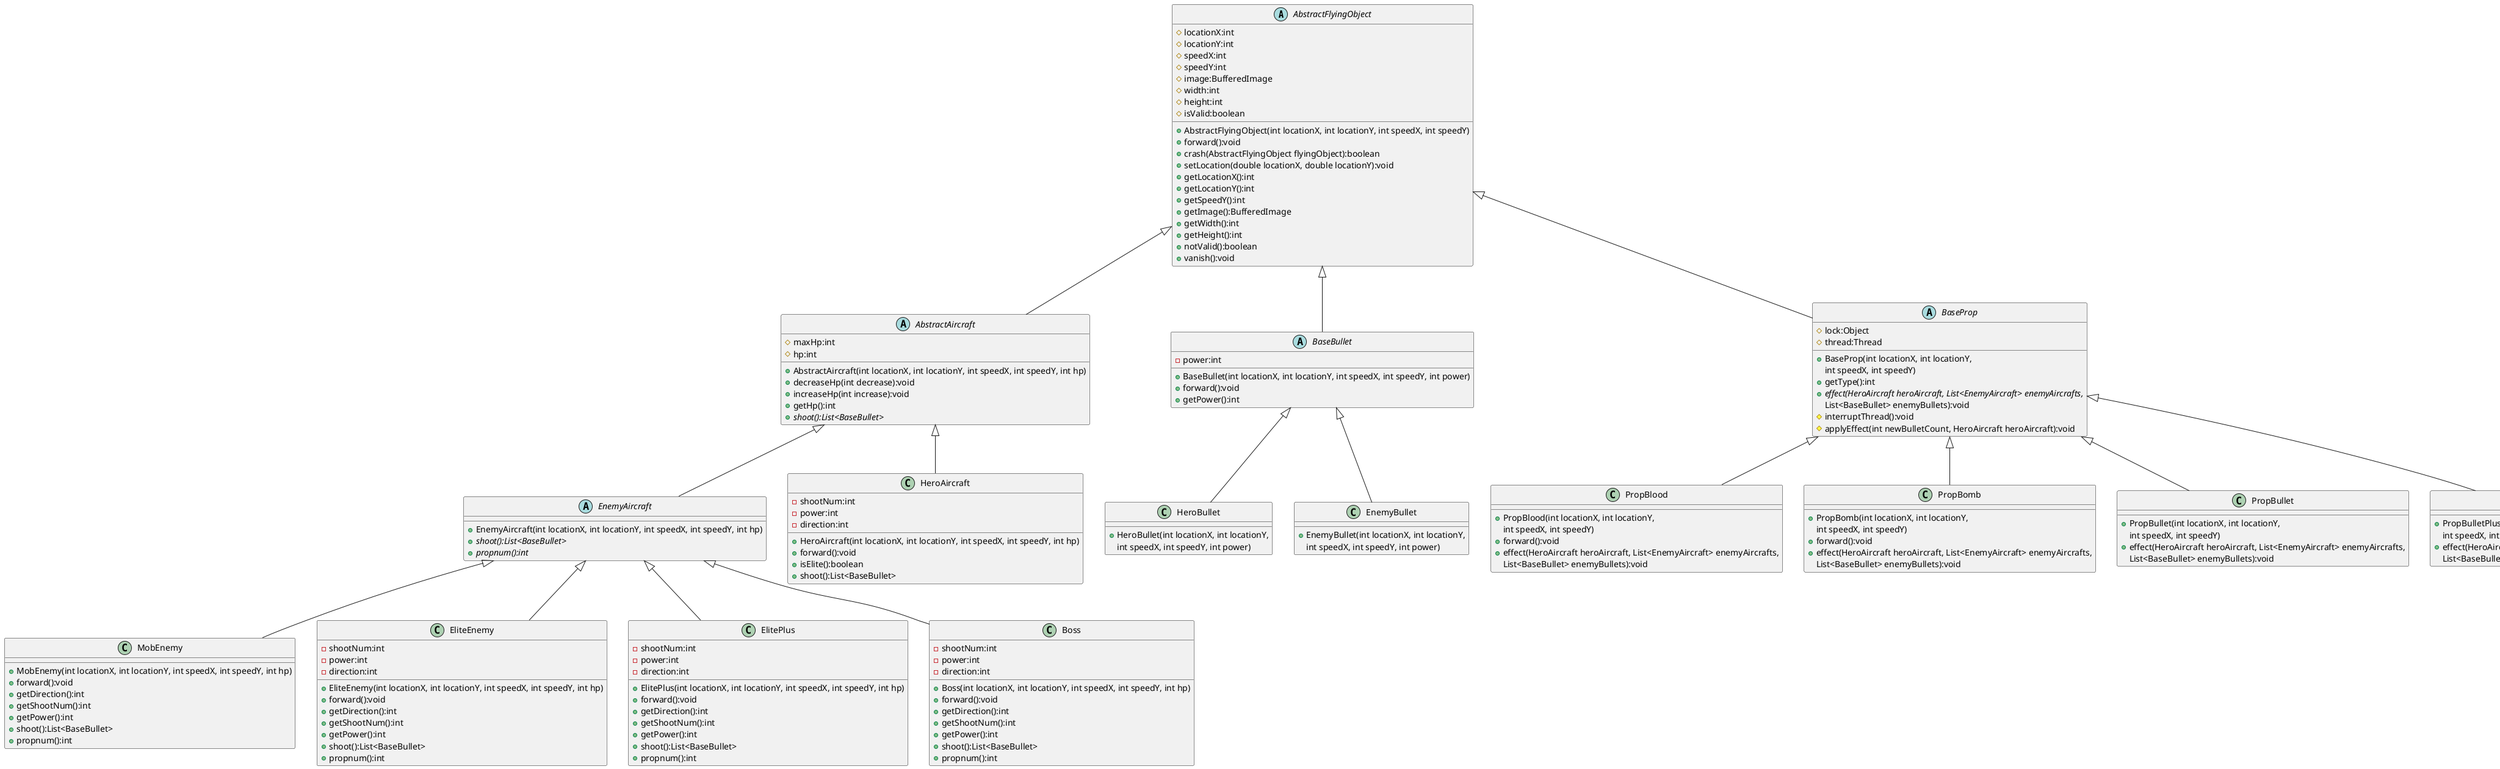 @startuml
'https://plantuml.com/class-diagram

abstract class AbstractFlyingObject
{
    # locationX:int
    # locationY:int
    # speedX:int
    # speedY:int
    # image:BufferedImage
    # width:int
    # height:int
    # isValid:boolean

    + AbstractFlyingObject(int locationX, int locationY, int speedX, int speedY)
    + forward():void
    + crash(AbstractFlyingObject flyingObject):boolean
    + setLocation(double locationX, double locationY):void
    + getLocationX():int
    + getLocationY():int
    + getSpeedY():int
    + getImage():BufferedImage
    + getWidth():int
    + getHeight():int
    + notValid():boolean
    + vanish():void
}
abstract class AbstractAircraft
{
	# maxHp:int
    # hp:int
    + AbstractAircraft(int locationX, int locationY, int speedX, int speedY, int hp)
    + decreaseHp(int decrease):void
    + increaseHp(int increase):void
    + getHp():int
    + {abstract} shoot():List<BaseBullet>
 }
abstract class EnemyAircraft
{
    + EnemyAircraft(int locationX, int locationY, int speedX, int speedY, int hp)
    + {abstract} shoot():List<BaseBullet>
    + {abstract} propnum():int
}

AbstractAircraft <|-- EnemyAircraft

class HeroAircraft {
    - shootNum:int
    - power:int
    - direction:int
    + HeroAircraft(int locationX, int locationY, int speedX, int speedY, int hp)
    + forward():void
    + isElite():boolean
    + shoot():List<BaseBullet>
}

AbstractAircraft <|-- HeroAircraft

class MobEnemy {
    + MobEnemy(int locationX, int locationY, int speedX, int speedY, int hp)
    + forward():void
    + getDirection():int
    + getShootNum():int
    + getPower():int
    + shoot():List<BaseBullet>
    + propnum():int
}
EnemyAircraft <|-- MobEnemy

class EliteEnemy {
    - shootNum:int
    - power:int
    - direction:int
    + EliteEnemy(int locationX, int locationY, int speedX, int speedY, int hp)
    + forward():void
    + getDirection():int
    + getShootNum():int
    + getPower():int
    + shoot():List<BaseBullet>
    + propnum():int
}
EnemyAircraft <|-- EliteEnemy

class ElitePlus {
    - shootNum:int
    - power:int
    - direction:int
    + ElitePlus(int locationX, int locationY, int speedX, int speedY, int hp)
    + forward():void
    + getDirection():int
    + getShootNum():int
    + getPower():int
    + shoot():List<BaseBullet>
    + propnum():int
}
EnemyAircraft <|-- ElitePlus

class Boss {
    - shootNum:int
    - power:int
    - direction:int
    + Boss(int locationX, int locationY, int speedX, int speedY, int hp)
    + forward():void
    + getDirection():int
    + getShootNum():int
    + getPower():int
    + shoot():List<BaseBullet>
    + propnum():int
}
EnemyAircraft <|-- Boss


abstract class BaseBullet
{
    - power:int
    + BaseBullet(int locationX, int locationY, int speedX, int speedY, int power)
    + forward():void
	+ getPower():int
}

class HeroBullet {
    + HeroBullet(int locationX, int locationY,
     int speedX, int speedY, int power)
}

class EnemyBullet {
    + EnemyBullet(int locationX, int locationY,
     int speedX, int speedY, int power)
}

BaseBullet <|-- HeroBullet
BaseBullet <|-- EnemyBullet

abstract class BaseProp
{
    # lock:Object
    # thread:Thread
    + BaseProp(int locationX, int locationY,
     int speedX, int speedY)
    + getType():int
    + {abstract} effect(HeroAircraft heroAircraft, List<EnemyAircraft> enemyAircrafts,
    List<BaseBullet> enemyBullets):void
    # interruptThread():void
    # applyEffect(int newBulletCount, HeroAircraft heroAircraft):void

}

class PropBlood {
    + PropBlood(int locationX, int locationY,
     int speedX, int speedY)
    + forward():void
    + effect(HeroAircraft heroAircraft, List<EnemyAircraft> enemyAircrafts,
    List<BaseBullet> enemyBullets):void
}

class PropBomb {
    + PropBomb(int locationX, int locationY,
     int speedX, int speedY)
    + forward():void
    + effect(HeroAircraft heroAircraft, List<EnemyAircraft> enemyAircrafts,
    List<BaseBullet> enemyBullets):void
}

class PropBullet {
    + PropBullet(int locationX, int locationY,
     int speedX, int speedY)
    + effect(HeroAircraft heroAircraft, List<EnemyAircraft> enemyAircrafts,
    List<BaseBullet> enemyBullets):void
}

class PropBulletPlus {
    + PropBulletPlus(int locationX, int locationY,
     int speedX, int speedY)
    + effect(HeroAircraft heroAircraft, List<EnemyAircraft> enemyAircrafts,
    List<BaseBullet> enemyBullets):void
}

BaseProp <|-- PropBlood
BaseProp <|-- PropBomb
BaseProp <|-- PropBullet
BaseProp <|-- PropBulletPlus

AbstractFlyingObject <|-- AbstractAircraft
AbstractFlyingObject <|-- BaseBullet
AbstractFlyingObject <|-- BaseProp


@enduml